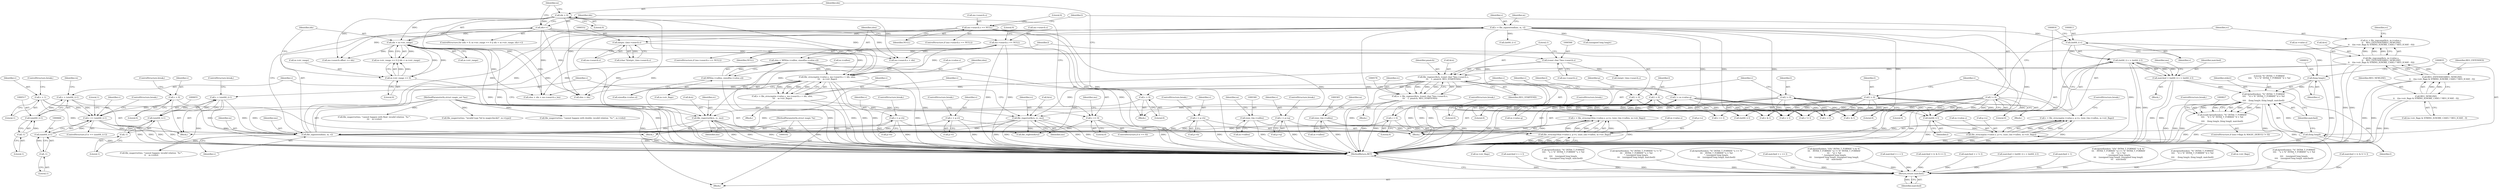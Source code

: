 digraph "0_file_4a284c89d6ef11aca34da65da7d673050a5ea320_1@API" {
"1000828" [label="(Call,fprintf(stderr, \"%\" INT64_T_FORMAT\n\t\t\t\t    \"d > %\" INT64_T_FORMAT \"d = %d\n\",\n\t\t\t\t    (long long)v, (long long)l, matched))"];
"1000831" [label="(Call,(long long)v)"];
"1000812" [label="(Call,(int64_t) v)"];
"1000688" [label="(Call,v = file_signextend(ms, m, v))"];
"1000690" [label="(Call,file_signextend(ms, m, v))"];
"1000647" [label="(Call,file_regerror(&rx, rc, ms))"];
"1000562" [label="(Call,file_regexec(&rx, (const char *)ms->search.s,\n\t\t\t    1, pmatch, REG_STARTEND))"];
"1000486" [label="(Call,file_regcomp(&rx, m->value.s,\n\t\t    REG_EXTENDED|REG_NEWLINE|\n\t\t    ((m->str_flags & STRING_IGNORE_CASE) ? REG_ICASE : 0)))"];
"1000494" [label="(Call,REG_EXTENDED|REG_NEWLINE|\n\t\t    ((m->str_flags & STRING_IGNORE_CASE) ? REG_ICASE : 0))"];
"1000496" [label="(Call,REG_NEWLINE|\n\t\t    ((m->str_flags & STRING_IGNORE_CASE) ? REG_ICASE : 0))"];
"1000565" [label="(Call,(const char *)ms->search.s)"];
"1000551" [label="(Call,(intptr_t)ms->search.s)"];
"1000472" [label="(Call,ms->search.s == NULL)"];
"1000560" [label="(Call,rc = file_regexec(&rx, (const char *)ms->search.s,\n\t\t\t    1, pmatch, REG_STARTEND))"];
"1000103" [label="(MethodParameterIn,struct magic_set *ms)"];
"1000509" [label="(Call,file_regerror(&rx, rc, ms))"];
"1000484" [label="(Call,rc = file_regcomp(&rx, m->value.s,\n\t\t    REG_EXTENDED|REG_NEWLINE|\n\t\t    ((m->str_flags & STRING_IGNORE_CASE) ? REG_ICASE : 0)))"];
"1000104" [label="(MethodParameterIn,struct magic *m)"];
"1000637" [label="(Call,v = 0)"];
"1000663" [label="(Call,v == (uint64_t)-1)"];
"1000642" [label="(Call,v = 1)"];
"1000514" [label="(Call,v = (uint64_t)-1)"];
"1000516" [label="(Call,(uint64_t)-1)"];
"1000518" [label="(Call,-1)"];
"1000652" [label="(Call,v = (uint64_t)-1)"];
"1000654" [label="(Call,(uint64_t)-1)"];
"1000656" [label="(Call,-1)"];
"1000665" [label="(Call,(uint64_t)-1)"];
"1000667" [label="(Call,-1)"];
"1000178" [label="(Call,v = p->q)"];
"1000133" [label="(Call,v = p->b)"];
"1000402" [label="(Call,v = 0)"];
"1000328" [label="(Call,v = file_strncmp(m->value.s, p->s, (size_t)m->vallen, m->str_flags))"];
"1000330" [label="(Call,file_strncmp(m->value.s, p->s, (size_t)m->vallen, m->str_flags))"];
"1000339" [label="(Call,(size_t)m->vallen)"];
"1000142" [label="(Call,v = p->h)"];
"1000353" [label="(Call,v = file_strncmp16(m->value.s, p->s, (size_t)m->vallen, m->str_flags))"];
"1000355" [label="(Call,file_strncmp16(m->value.s, p->s, (size_t)m->vallen, m->str_flags))"];
"1000364" [label="(Call,(size_t)m->vallen)"];
"1000319" [label="(Call,v = 0)"];
"1000160" [label="(Call,v = p->l)"];
"1000454" [label="(Call,v == 0)"];
"1000434" [label="(Call,v = file_strncmp(m->value.s, ms->search.s + idx, slen,\n\t\t\t    m->str_flags))"];
"1000436" [label="(Call,file_strncmp(m->value.s, ms->search.s + idx, slen,\n\t\t\t    m->str_flags))"];
"1000378" [label="(Call,ms->search.s == NULL)"];
"1000406" [label="(Call,idx = 0)"];
"1000415" [label="(Call,idx < m->str_range)"];
"1000420" [label="(Call,idx++)"];
"1000410" [label="(Call,m->str_range == 0)"];
"1000387" [label="(Call,slen = MIN(m->vallen, sizeof(m->value.s)))"];
"1000389" [label="(Call,MIN(m->vallen, sizeof(m->value.s)))"];
"1000834" [label="(Call,(long long)l)"];
"1000815" [label="(Call,(int64_t) l)"];
"1000325" [label="(Call,l = 0)"];
"1000107" [label="(Call,l = m->value.q)"];
"1000350" [label="(Call,l = 0)"];
"1000399" [label="(Call,l = 0)"];
"1000481" [label="(Call,l = 0)"];
"1000316" [label="(Call,l = 0)"];
"1000809" [label="(Call,matched = (int64_t) v > (int64_t) l)"];
"1000811" [label="(Call,(int64_t) v > (int64_t) l)"];
"1000826" [label="(Call,(void) fprintf(stderr, \"%\" INT64_T_FORMAT\n\t\t\t\t    \"d > %\" INT64_T_FORMAT \"d = %d\n\",\n\t\t\t\t    (long long)v, (long long)l, matched))"];
"1000978" [label="(Return,return matched;)"];
"1000328" [label="(Call,v = file_strncmp(m->value.s, p->s, (size_t)m->vallen, m->str_flags))"];
"1000436" [label="(Call,file_strncmp(m->value.s, ms->search.s + idx, slen,\n\t\t\t    m->str_flags))"];
"1000812" [label="(Call,(int64_t) v)"];
"1000486" [label="(Call,file_regcomp(&rx, m->value.s,\n\t\t    REG_EXTENDED|REG_NEWLINE|\n\t\t    ((m->str_flags & STRING_IGNORE_CASE) ? REG_ICASE : 0)))"];
"1000658" [label="(ControlStructure,break;)"];
"1000880" [label="(Call,(int64_t) l)"];
"1000341" [label="(Call,m->vallen)"];
"1000862" [label="(Call,fprintf(stderr, \"%\" INT64_T_FORMAT\n\t\t\t\t    \"u < %\" INT64_T_FORMAT \"u = %d\n\",\n\t\t\t\t    (unsigned long long)v,\n\t\t\t\t    (unsigned long long)l, matched))"];
"1000331" [label="(Call,m->value.s)"];
"1000489" [label="(Call,m->value.s)"];
"1000453" [label="(ControlStructure,if (v == 0))"];
"1000808" [label="(Block,)"];
"1000487" [label="(Call,&rx)"];
"1000402" [label="(Call,v = 0)"];
"1000665" [label="(Call,(uint64_t)-1)"];
"1000329" [label="(Identifier,v)"];
"1000317" [label="(Identifier,l)"];
"1000384" [label="(Identifier,NULL)"];
"1000811" [label="(Call,(int64_t) v > (int64_t) l)"];
"1000657" [label="(Literal,1)"];
"1000326" [label="(Identifier,l)"];
"1000494" [label="(Call,REG_EXTENDED|REG_NEWLINE|\n\t\t    ((m->str_flags & STRING_IGNORE_CASE) ? REG_ICASE : 0))"];
"1000521" [label="(Block,)"];
"1000480" [label="(Literal,0)"];
"1000849" [label="(Call,v < l)"];
"1000640" [label="(ControlStructure,break;)"];
"1000656" [label="(Call,-1)"];
"1000562" [label="(Call,file_regexec(&rx, (const char *)ms->search.s,\n\t\t\t    1, pmatch, REG_STARTEND))"];
"1000160" [label="(Call,v = p->l)"];
"1000162" [label="(Call,p->l)"];
"1000647" [label="(Call,file_regerror(&rx, rc, ms))"];
"1000133" [label="(Call,v = p->b)"];
"1000818" [label="(ControlStructure,if ((ms->flags & MAGIC_DEBUG) != 0))"];
"1000829" [label="(Identifier,stderr)"];
"1000434" [label="(Call,v = file_strncmp(m->value.s, ms->search.s + idx, slen,\n\t\t\t    m->str_flags))"];
"1000105" [label="(Block,)"];
"1000180" [label="(Call,p->q)"];
"1000353" [label="(Call,v = file_strncmp16(m->value.s, p->s, (size_t)m->vallen, m->str_flags))"];
"1000654" [label="(Call,(uint64_t)-1)"];
"1000407" [label="(Identifier,idx)"];
"1000573" [label="(Identifier,pmatch)"];
"1000435" [label="(Identifier,v)"];
"1000481" [label="(Call,l = 0)"];
"1000390" [label="(Call,m->vallen)"];
"1000644" [label="(Literal,1)"];
"1000356" [label="(Call,m->value.s)"];
"1000165" [label="(ControlStructure,break;)"];
"1000639" [label="(Literal,0)"];
"1000366" [label="(Call,m->vallen)"];
"1000415" [label="(Call,idx < m->str_range)"];
"1000830" [label="(Literal,\"%\" INT64_T_FORMAT\n\t\t\t\t    \"d > %\" INT64_T_FORMAT \"d = %d\n\")"];
"1000637" [label="(Call,v = 0)"];
"1000750" [label="(Call,v == l)"];
"1000837" [label="(Identifier,matched)"];
"1000937" [label="(Call,matched = (v & l) != l)"];
"1000401" [label="(Literal,0)"];
"1000178" [label="(Call,v = p->q)"];
"1000458" [label="(Call,ms->search.offset += idx)"];
"1000690" [label="(Call,file_signextend(ms, m, v))"];
"1000572" [label="(Literal,1)"];
"1000318" [label="(Literal,0)"];
"1000386" [label="(Literal,0)"];
"1000496" [label="(Call,REG_NEWLINE|\n\t\t    ((m->str_flags & STRING_IGNORE_CASE) ? REG_ICASE : 0))"];
"1000782" [label="(Call,matched = v > l)"];
"1000814" [label="(Identifier,v)"];
"1000797" [label="(Call,fprintf(stderr, \"%\" INT64_T_FORMAT\n\t\t\t\t    \"u > %\" INT64_T_FORMAT \"u = %d\n\",\n\t\t\t\t    (unsigned long long)v,\n\t\t\t\t    (unsigned long long)l, matched))"];
"1000563" [label="(Call,&rx)"];
"1000513" [label="(Identifier,ms)"];
"1000510" [label="(Call,&rx)"];
"1000642" [label="(Call,v = 1)"];
"1000456" [label="(Literal,0)"];
"1000449" [label="(Identifier,slen)"];
"1000408" [label="(Literal,0)"];
"1000736" [label="(Call,fprintf(stderr, \"%\" INT64_T_FORMAT \"u != %\"\n\t\t\t    INT64_T_FORMAT \"u = %d\n\", (unsigned long long)v,\n\t\t\t    (unsigned long long)l, matched))"];
"1000421" [label="(Identifier,idx)"];
"1000645" [label="(ControlStructure,break;)"];
"1000455" [label="(Identifier,v)"];
"1000468" [label="(Block,)"];
"1000515" [label="(Identifier,v)"];
"1000826" [label="(Call,(void) fprintf(stderr, \"%\" INT64_T_FORMAT\n\t\t\t\t    \"d > %\" INT64_T_FORMAT \"d = %d\n\",\n\t\t\t\t    (long long)v, (long long)l, matched))"];
"1000361" [label="(Call,p->s)"];
"1000238" [label="(Call,file_magerror(ms, \"cannot happen with float: invalid relation `%c'\",\n\t\t\t    m->reln))"];
"1000763" [label="(Call,fprintf(stderr, \"%\" INT64_T_FORMAT \"u == %\"\n\t\t\t    INT64_T_FORMAT \"u = %d\n\", (unsigned long long)v,\n\t\t\t    (unsigned long long)l, matched))"];
"1000748" [label="(Call,matched = v == l)"];
"1000954" [label="(Call,fprintf(stderr, \"((%\" INT64_T_FORMAT \"x & %\"\n\t\t\t    INT64_T_FORMAT \"x) != %\" INT64_T_FORMAT\n\t\t\t    \"x) = %d\n\", (unsigned long long)v,\n\t\t\t    (unsigned long long)l, (unsigned long long)l,\n\t\t\t    matched))"];
"1000144" [label="(Call,p->h)"];
"1000410" [label="(Call,m->str_range == 0)"];
"1000143" [label="(Identifier,v)"];
"1000450" [label="(Call,m->str_flags)"];
"1000424" [label="(Call,slen + idx > ms->search.s_len)"];
"1000355" [label="(Call,file_strncmp16(m->value.s, p->s, (size_t)m->vallen, m->str_flags))"];
"1000831" [label="(Call,(long long)v)"];
"1000147" [label="(ControlStructure,break;)"];
"1000122" [label="(Identifier,p)"];
"1000561" [label="(Identifier,rc)"];
"1000940" [label="(Call,v & l)"];
"1000847" [label="(Call,matched = v < l)"];
"1000553" [label="(Call,ms->search.s)"];
"1000483" [label="(Literal,0)"];
"1000661" [label="(Identifier,rx)"];
"1000519" [label="(Literal,1)"];
"1000351" [label="(Identifier,l)"];
"1000484" [label="(Call,rc = file_regcomp(&rx, m->value.s,\n\t\t    REG_EXTENDED|REG_NEWLINE|\n\t\t    ((m->str_flags & STRING_IGNORE_CASE) ? REG_ICASE : 0)))"];
"1000461" [label="(Identifier,ms)"];
"1000638" [label="(Identifier,v)"];
"1000417" [label="(Call,m->str_range)"];
"1000662" [label="(ControlStructure,if (v == (uint64_t)-1))"];
"1000809" [label="(Call,matched = (int64_t) v > (int64_t) l)"];
"1000387" [label="(Call,slen = MIN(m->vallen, sizeof(m->value.s)))"];
"1000473" [label="(Call,ms->search.s)"];
"1000103" [label="(MethodParameterIn,struct magic_set *ms)"];
"1000354" [label="(Identifier,v)"];
"1000442" [label="(Call,ms->search.s + idx)"];
"1000565" [label="(Call,(const char *)ms->search.s)"];
"1000416" [label="(Identifier,idx)"];
"1000369" [label="(Call,m->str_flags)"];
"1000877" [label="(Call,(int64_t) v)"];
"1000412" [label="(Identifier,m)"];
"1000425" [label="(Call,slen + idx)"];
"1000350" [label="(Call,l = 0)"];
"1000980" [label="(MethodReturn,RET)"];
"1000693" [label="(Identifier,v)"];
"1000516" [label="(Call,(uint64_t)-1)"];
"1000134" [label="(Identifier,v)"];
"1000508" [label="(Block,)"];
"1000321" [label="(Literal,0)"];
"1000668" [label="(Literal,1)"];
"1000672" [label="(ControlStructure,break;)"];
"1000679" [label="(Call,file_magerror(ms, \"invalid type %d in magiccheck()\", m->type))"];
"1000688" [label="(Call,v = file_signextend(ms, m, v))"];
"1000560" [label="(Call,rc = file_regexec(&rx, (const char *)ms->search.s,\n\t\t\t    1, pmatch, REG_STARTEND))"];
"1000345" [label="(Identifier,m)"];
"1000485" [label="(Identifier,rc)"];
"1000379" [label="(Call,ms->search.s)"];
"1000653" [label="(Identifier,v)"];
"1000389" [label="(Call,MIN(m->vallen, sizeof(m->value.s)))"];
"1000514" [label="(Call,v = (uint64_t)-1)"];
"1000403" [label="(Identifier,v)"];
"1000437" [label="(Call,m->value.s)"];
"1000969" [label="(Call,file_magerror(ms, \"cannot happen: invalid relation `%c'\",\n\t\t    m->reln))"];
"1000344" [label="(Call,m->str_flags)"];
"1000422" [label="(Block,)"];
"1000405" [label="(ControlStructure,for (idx = 0; m->str_range == 0 || idx < m->str_range; idx++))"];
"1000834" [label="(Call,(long long)l)"];
"1000691" [label="(Identifier,ms)"];
"1000652" [label="(Call,v = (uint64_t)-1)"];
"1000372" [label="(ControlStructure,break;)"];
"1000322" [label="(ControlStructure,break;)"];
"1000498" [label="(Call,(m->str_flags & STRING_IGNORE_CASE) ? REG_ICASE : 0)"];
"1000905" [label="(Call,matched = (v & l) == l)"];
"1000979" [label="(Identifier,matched)"];
"1000713" [label="(Call,(unsigned long long)v)"];
"1000579" [label="(Call,(intptr_t)ms->search.s)"];
"1000471" [label="(ControlStructure,if (ms->search.s == NULL))"];
"1000721" [label="(Call,matched = v != l)"];
"1000347" [label="(ControlStructure,break;)"];
"1000874" [label="(Call,matched = (int64_t) v < (int64_t) l)"];
"1000689" [label="(Identifier,v)"];
"1000316" [label="(Call,l = 0)"];
"1000104" [label="(MethodParameterIn,struct magic *m)"];
"1000388" [label="(Identifier,slen)"];
"1000325" [label="(Call,l = 0)"];
"1000327" [label="(Literal,0)"];
"1000393" [label="(Call,sizeof(m->value.s))"];
"1000409" [label="(Call,m->str_range == 0 || idx < m->str_range)"];
"1000512" [label="(Identifier,rc)"];
"1000420" [label="(Call,idx++)"];
"1000648" [label="(Call,&rx)"];
"1000671" [label="(Literal,1)"];
"1000399" [label="(Call,l = 0)"];
"1000716" [label="(Call,matched = 1)"];
"1000472" [label="(Call,ms->search.s == NULL)"];
"1000374" [label="(Block,)"];
"1000922" [label="(Call,fprintf(stderr, \"((%\" INT64_T_FORMAT \"x & %\"\n\t\t\t    INT64_T_FORMAT \"x) == %\" INT64_T_FORMAT\n\t\t\t    \"x) = %d\n\", (unsigned long long)v,\n\t\t\t    (unsigned long long)l, (unsigned long long)l,\n\t\t\t    matched))"];
"1000659" [label="(Call,file_regfree(&rx))"];
"1000183" [label="(ControlStructure,break;)"];
"1000482" [label="(Identifier,l)"];
"1000406" [label="(Call,idx = 0)"];
"1000319" [label="(Call,v = 0)"];
"1000378" [label="(Call,ms->search.s == NULL)"];
"1000574" [label="(Identifier,REG_STARTEND)"];
"1000692" [label="(Identifier,m)"];
"1000549" [label="(Call,(char *)(intptr_t)ms->search.s)"];
"1000400" [label="(Identifier,l)"];
"1000414" [label="(Literal,0)"];
"1000161" [label="(Identifier,v)"];
"1000108" [label="(Identifier,l)"];
"1000696" [label="(Identifier,m)"];
"1000893" [label="(Call,fprintf(stderr, \"%\" INT64_T_FORMAT\n\t\t\t\t    \"d < %\" INT64_T_FORMAT \"d = %d\n\",\n\t\t\t\t     (long long)v, (long long)l, matched))"];
"1000303" [label="(Call,file_magerror(ms, \"cannot happen with double: invalid relation `%c'\", m->reln))"];
"1000330" [label="(Call,file_strncmp(m->value.s, p->s, (size_t)m->vallen, m->str_flags))"];
"1000370" [label="(Identifier,m)"];
"1000590" [label="(Block,)"];
"1000667" [label="(Call,-1)"];
"1000908" [label="(Call,v & l)"];
"1000336" [label="(Call,p->s)"];
"1000495" [label="(Identifier,REG_EXTENDED)"];
"1000822" [label="(Identifier,ms)"];
"1000663" [label="(Call,v == (uint64_t)-1)"];
"1000135" [label="(Call,p->b)"];
"1000651" [label="(Identifier,ms)"];
"1000131" [label="(Block,)"];
"1000411" [label="(Call,m->str_range)"];
"1000978" [label="(Return,return matched;)"];
"1000142" [label="(Call,v = p->h)"];
"1000828" [label="(Call,fprintf(stderr, \"%\" INT64_T_FORMAT\n\t\t\t\t    \"d > %\" INT64_T_FORMAT \"d = %d\n\",\n\t\t\t\t    (long long)v, (long long)l, matched))"];
"1000454" [label="(Call,v == 0)"];
"1000551" [label="(Call,(intptr_t)ms->search.s)"];
"1000518" [label="(Call,-1)"];
"1000404" [label="(Literal,0)"];
"1000664" [label="(Identifier,v)"];
"1000377" [label="(ControlStructure,if (ms->search.s == NULL))"];
"1000650" [label="(Identifier,rc)"];
"1000352" [label="(Literal,0)"];
"1000179" [label="(Identifier,v)"];
"1000567" [label="(Call,ms->search.s)"];
"1000509" [label="(Call,file_regerror(&rx, rc, ms))"];
"1000836" [label="(Identifier,l)"];
"1000497" [label="(Identifier,REG_NEWLINE)"];
"1000643" [label="(Identifier,v)"];
"1000784" [label="(Call,v > l)"];
"1000107" [label="(Call,l = m->value.q)"];
"1000838" [label="(ControlStructure,break;)"];
"1000815" [label="(Call,(int64_t) l)"];
"1000833" [label="(Identifier,v)"];
"1000723" [label="(Call,v != l)"];
"1000364" [label="(Call,(size_t)m->vallen)"];
"1000320" [label="(Identifier,v)"];
"1000478" [label="(Identifier,NULL)"];
"1000109" [label="(Call,m->value.q)"];
"1000507" [label="(Identifier,rc)"];
"1000138" [label="(ControlStructure,break;)"];
"1000817" [label="(Identifier,l)"];
"1000339" [label="(Call,(size_t)m->vallen)"];
"1000810" [label="(Identifier,matched)"];
"1000828" -> "1000826"  [label="AST: "];
"1000828" -> "1000837"  [label="CFG: "];
"1000829" -> "1000828"  [label="AST: "];
"1000830" -> "1000828"  [label="AST: "];
"1000831" -> "1000828"  [label="AST: "];
"1000834" -> "1000828"  [label="AST: "];
"1000837" -> "1000828"  [label="AST: "];
"1000826" -> "1000828"  [label="CFG: "];
"1000828" -> "1000980"  [label="DDG: "];
"1000828" -> "1000980"  [label="DDG: "];
"1000828" -> "1000980"  [label="DDG: "];
"1000828" -> "1000980"  [label="DDG: "];
"1000828" -> "1000826"  [label="DDG: "];
"1000828" -> "1000826"  [label="DDG: "];
"1000828" -> "1000826"  [label="DDG: "];
"1000828" -> "1000826"  [label="DDG: "];
"1000828" -> "1000826"  [label="DDG: "];
"1000831" -> "1000828"  [label="DDG: "];
"1000834" -> "1000828"  [label="DDG: "];
"1000809" -> "1000828"  [label="DDG: "];
"1000828" -> "1000978"  [label="DDG: "];
"1000831" -> "1000833"  [label="CFG: "];
"1000832" -> "1000831"  [label="AST: "];
"1000833" -> "1000831"  [label="AST: "];
"1000835" -> "1000831"  [label="CFG: "];
"1000831" -> "1000980"  [label="DDG: "];
"1000812" -> "1000831"  [label="DDG: "];
"1000812" -> "1000811"  [label="AST: "];
"1000812" -> "1000814"  [label="CFG: "];
"1000813" -> "1000812"  [label="AST: "];
"1000814" -> "1000812"  [label="AST: "];
"1000816" -> "1000812"  [label="CFG: "];
"1000812" -> "1000980"  [label="DDG: "];
"1000812" -> "1000811"  [label="DDG: "];
"1000688" -> "1000812"  [label="DDG: "];
"1000688" -> "1000105"  [label="AST: "];
"1000688" -> "1000690"  [label="CFG: "];
"1000689" -> "1000688"  [label="AST: "];
"1000690" -> "1000688"  [label="AST: "];
"1000696" -> "1000688"  [label="CFG: "];
"1000688" -> "1000980"  [label="DDG: "];
"1000688" -> "1000980"  [label="DDG: "];
"1000690" -> "1000688"  [label="DDG: "];
"1000690" -> "1000688"  [label="DDG: "];
"1000690" -> "1000688"  [label="DDG: "];
"1000688" -> "1000713"  [label="DDG: "];
"1000688" -> "1000723"  [label="DDG: "];
"1000688" -> "1000750"  [label="DDG: "];
"1000688" -> "1000784"  [label="DDG: "];
"1000688" -> "1000849"  [label="DDG: "];
"1000688" -> "1000877"  [label="DDG: "];
"1000688" -> "1000908"  [label="DDG: "];
"1000688" -> "1000940"  [label="DDG: "];
"1000690" -> "1000693"  [label="CFG: "];
"1000691" -> "1000690"  [label="AST: "];
"1000692" -> "1000690"  [label="AST: "];
"1000693" -> "1000690"  [label="AST: "];
"1000690" -> "1000980"  [label="DDG: "];
"1000690" -> "1000980"  [label="DDG: "];
"1000647" -> "1000690"  [label="DDG: "];
"1000509" -> "1000690"  [label="DDG: "];
"1000103" -> "1000690"  [label="DDG: "];
"1000104" -> "1000690"  [label="DDG: "];
"1000637" -> "1000690"  [label="DDG: "];
"1000663" -> "1000690"  [label="DDG: "];
"1000178" -> "1000690"  [label="DDG: "];
"1000133" -> "1000690"  [label="DDG: "];
"1000402" -> "1000690"  [label="DDG: "];
"1000652" -> "1000690"  [label="DDG: "];
"1000328" -> "1000690"  [label="DDG: "];
"1000142" -> "1000690"  [label="DDG: "];
"1000353" -> "1000690"  [label="DDG: "];
"1000319" -> "1000690"  [label="DDG: "];
"1000160" -> "1000690"  [label="DDG: "];
"1000642" -> "1000690"  [label="DDG: "];
"1000454" -> "1000690"  [label="DDG: "];
"1000690" -> "1000969"  [label="DDG: "];
"1000647" -> "1000590"  [label="AST: "];
"1000647" -> "1000651"  [label="CFG: "];
"1000648" -> "1000647"  [label="AST: "];
"1000650" -> "1000647"  [label="AST: "];
"1000651" -> "1000647"  [label="AST: "];
"1000653" -> "1000647"  [label="CFG: "];
"1000647" -> "1000980"  [label="DDG: "];
"1000647" -> "1000980"  [label="DDG: "];
"1000647" -> "1000980"  [label="DDG: "];
"1000647" -> "1000980"  [label="DDG: "];
"1000562" -> "1000647"  [label="DDG: "];
"1000560" -> "1000647"  [label="DDG: "];
"1000103" -> "1000647"  [label="DDG: "];
"1000647" -> "1000659"  [label="DDG: "];
"1000562" -> "1000560"  [label="AST: "];
"1000562" -> "1000574"  [label="CFG: "];
"1000563" -> "1000562"  [label="AST: "];
"1000565" -> "1000562"  [label="AST: "];
"1000572" -> "1000562"  [label="AST: "];
"1000573" -> "1000562"  [label="AST: "];
"1000574" -> "1000562"  [label="AST: "];
"1000560" -> "1000562"  [label="CFG: "];
"1000562" -> "1000980"  [label="DDG: "];
"1000562" -> "1000980"  [label="DDG: "];
"1000562" -> "1000980"  [label="DDG: "];
"1000562" -> "1000980"  [label="DDG: "];
"1000562" -> "1000560"  [label="DDG: "];
"1000562" -> "1000560"  [label="DDG: "];
"1000562" -> "1000560"  [label="DDG: "];
"1000562" -> "1000560"  [label="DDG: "];
"1000562" -> "1000560"  [label="DDG: "];
"1000486" -> "1000562"  [label="DDG: "];
"1000565" -> "1000562"  [label="DDG: "];
"1000562" -> "1000659"  [label="DDG: "];
"1000486" -> "1000484"  [label="AST: "];
"1000486" -> "1000494"  [label="CFG: "];
"1000487" -> "1000486"  [label="AST: "];
"1000489" -> "1000486"  [label="AST: "];
"1000494" -> "1000486"  [label="AST: "];
"1000484" -> "1000486"  [label="CFG: "];
"1000486" -> "1000980"  [label="DDG: "];
"1000486" -> "1000980"  [label="DDG: "];
"1000486" -> "1000484"  [label="DDG: "];
"1000486" -> "1000484"  [label="DDG: "];
"1000486" -> "1000484"  [label="DDG: "];
"1000494" -> "1000486"  [label="DDG: "];
"1000494" -> "1000486"  [label="DDG: "];
"1000486" -> "1000509"  [label="DDG: "];
"1000494" -> "1000496"  [label="CFG: "];
"1000495" -> "1000494"  [label="AST: "];
"1000496" -> "1000494"  [label="AST: "];
"1000494" -> "1000980"  [label="DDG: "];
"1000494" -> "1000980"  [label="DDG: "];
"1000496" -> "1000494"  [label="DDG: "];
"1000496" -> "1000494"  [label="DDG: "];
"1000496" -> "1000498"  [label="CFG: "];
"1000497" -> "1000496"  [label="AST: "];
"1000498" -> "1000496"  [label="AST: "];
"1000496" -> "1000980"  [label="DDG: "];
"1000496" -> "1000980"  [label="DDG: "];
"1000565" -> "1000567"  [label="CFG: "];
"1000566" -> "1000565"  [label="AST: "];
"1000567" -> "1000565"  [label="AST: "];
"1000572" -> "1000565"  [label="CFG: "];
"1000551" -> "1000565"  [label="DDG: "];
"1000565" -> "1000579"  [label="DDG: "];
"1000551" -> "1000549"  [label="AST: "];
"1000551" -> "1000553"  [label="CFG: "];
"1000552" -> "1000551"  [label="AST: "];
"1000553" -> "1000551"  [label="AST: "];
"1000549" -> "1000551"  [label="CFG: "];
"1000551" -> "1000549"  [label="DDG: "];
"1000472" -> "1000551"  [label="DDG: "];
"1000472" -> "1000471"  [label="AST: "];
"1000472" -> "1000478"  [label="CFG: "];
"1000473" -> "1000472"  [label="AST: "];
"1000478" -> "1000472"  [label="AST: "];
"1000480" -> "1000472"  [label="CFG: "];
"1000482" -> "1000472"  [label="CFG: "];
"1000472" -> "1000980"  [label="DDG: "];
"1000472" -> "1000980"  [label="DDG: "];
"1000472" -> "1000980"  [label="DDG: "];
"1000560" -> "1000521"  [label="AST: "];
"1000561" -> "1000560"  [label="AST: "];
"1000578" -> "1000560"  [label="CFG: "];
"1000560" -> "1000980"  [label="DDG: "];
"1000560" -> "1000980"  [label="DDG: "];
"1000103" -> "1000102"  [label="AST: "];
"1000103" -> "1000980"  [label="DDG: "];
"1000103" -> "1000238"  [label="DDG: "];
"1000103" -> "1000303"  [label="DDG: "];
"1000103" -> "1000509"  [label="DDG: "];
"1000103" -> "1000679"  [label="DDG: "];
"1000103" -> "1000969"  [label="DDG: "];
"1000509" -> "1000508"  [label="AST: "];
"1000509" -> "1000513"  [label="CFG: "];
"1000510" -> "1000509"  [label="AST: "];
"1000512" -> "1000509"  [label="AST: "];
"1000513" -> "1000509"  [label="AST: "];
"1000515" -> "1000509"  [label="CFG: "];
"1000509" -> "1000980"  [label="DDG: "];
"1000509" -> "1000980"  [label="DDG: "];
"1000509" -> "1000980"  [label="DDG: "];
"1000484" -> "1000509"  [label="DDG: "];
"1000509" -> "1000659"  [label="DDG: "];
"1000484" -> "1000468"  [label="AST: "];
"1000485" -> "1000484"  [label="AST: "];
"1000507" -> "1000484"  [label="CFG: "];
"1000484" -> "1000980"  [label="DDG: "];
"1000104" -> "1000102"  [label="AST: "];
"1000104" -> "1000980"  [label="DDG: "];
"1000637" -> "1000590"  [label="AST: "];
"1000637" -> "1000639"  [label="CFG: "];
"1000638" -> "1000637"  [label="AST: "];
"1000639" -> "1000637"  [label="AST: "];
"1000640" -> "1000637"  [label="CFG: "];
"1000637" -> "1000663"  [label="DDG: "];
"1000663" -> "1000662"  [label="AST: "];
"1000663" -> "1000665"  [label="CFG: "];
"1000664" -> "1000663"  [label="AST: "];
"1000665" -> "1000663"  [label="AST: "];
"1000671" -> "1000663"  [label="CFG: "];
"1000672" -> "1000663"  [label="CFG: "];
"1000663" -> "1000980"  [label="DDG: "];
"1000663" -> "1000980"  [label="DDG: "];
"1000663" -> "1000980"  [label="DDG: "];
"1000642" -> "1000663"  [label="DDG: "];
"1000514" -> "1000663"  [label="DDG: "];
"1000652" -> "1000663"  [label="DDG: "];
"1000665" -> "1000663"  [label="DDG: "];
"1000642" -> "1000590"  [label="AST: "];
"1000642" -> "1000644"  [label="CFG: "];
"1000643" -> "1000642"  [label="AST: "];
"1000644" -> "1000642"  [label="AST: "];
"1000645" -> "1000642"  [label="CFG: "];
"1000514" -> "1000508"  [label="AST: "];
"1000514" -> "1000516"  [label="CFG: "];
"1000515" -> "1000514"  [label="AST: "];
"1000516" -> "1000514"  [label="AST: "];
"1000661" -> "1000514"  [label="CFG: "];
"1000516" -> "1000514"  [label="DDG: "];
"1000516" -> "1000518"  [label="CFG: "];
"1000517" -> "1000516"  [label="AST: "];
"1000518" -> "1000516"  [label="AST: "];
"1000518" -> "1000516"  [label="DDG: "];
"1000518" -> "1000519"  [label="CFG: "];
"1000519" -> "1000518"  [label="AST: "];
"1000652" -> "1000590"  [label="AST: "];
"1000652" -> "1000654"  [label="CFG: "];
"1000653" -> "1000652"  [label="AST: "];
"1000654" -> "1000652"  [label="AST: "];
"1000658" -> "1000652"  [label="CFG: "];
"1000652" -> "1000980"  [label="DDG: "];
"1000654" -> "1000652"  [label="DDG: "];
"1000654" -> "1000656"  [label="CFG: "];
"1000655" -> "1000654"  [label="AST: "];
"1000656" -> "1000654"  [label="AST: "];
"1000654" -> "1000980"  [label="DDG: "];
"1000656" -> "1000654"  [label="DDG: "];
"1000656" -> "1000657"  [label="CFG: "];
"1000657" -> "1000656"  [label="AST: "];
"1000665" -> "1000667"  [label="CFG: "];
"1000666" -> "1000665"  [label="AST: "];
"1000667" -> "1000665"  [label="AST: "];
"1000665" -> "1000980"  [label="DDG: "];
"1000667" -> "1000665"  [label="DDG: "];
"1000667" -> "1000668"  [label="CFG: "];
"1000668" -> "1000667"  [label="AST: "];
"1000178" -> "1000131"  [label="AST: "];
"1000178" -> "1000180"  [label="CFG: "];
"1000179" -> "1000178"  [label="AST: "];
"1000180" -> "1000178"  [label="AST: "];
"1000183" -> "1000178"  [label="CFG: "];
"1000178" -> "1000980"  [label="DDG: "];
"1000133" -> "1000131"  [label="AST: "];
"1000133" -> "1000135"  [label="CFG: "];
"1000134" -> "1000133"  [label="AST: "];
"1000135" -> "1000133"  [label="AST: "];
"1000138" -> "1000133"  [label="CFG: "];
"1000133" -> "1000980"  [label="DDG: "];
"1000402" -> "1000374"  [label="AST: "];
"1000402" -> "1000404"  [label="CFG: "];
"1000403" -> "1000402"  [label="AST: "];
"1000404" -> "1000402"  [label="AST: "];
"1000407" -> "1000402"  [label="CFG: "];
"1000328" -> "1000131"  [label="AST: "];
"1000328" -> "1000330"  [label="CFG: "];
"1000329" -> "1000328"  [label="AST: "];
"1000330" -> "1000328"  [label="AST: "];
"1000347" -> "1000328"  [label="CFG: "];
"1000328" -> "1000980"  [label="DDG: "];
"1000330" -> "1000328"  [label="DDG: "];
"1000330" -> "1000328"  [label="DDG: "];
"1000330" -> "1000328"  [label="DDG: "];
"1000330" -> "1000328"  [label="DDG: "];
"1000330" -> "1000344"  [label="CFG: "];
"1000331" -> "1000330"  [label="AST: "];
"1000336" -> "1000330"  [label="AST: "];
"1000339" -> "1000330"  [label="AST: "];
"1000344" -> "1000330"  [label="AST: "];
"1000330" -> "1000980"  [label="DDG: "];
"1000330" -> "1000980"  [label="DDG: "];
"1000330" -> "1000980"  [label="DDG: "];
"1000330" -> "1000980"  [label="DDG: "];
"1000339" -> "1000330"  [label="DDG: "];
"1000339" -> "1000341"  [label="CFG: "];
"1000340" -> "1000339"  [label="AST: "];
"1000341" -> "1000339"  [label="AST: "];
"1000345" -> "1000339"  [label="CFG: "];
"1000339" -> "1000980"  [label="DDG: "];
"1000142" -> "1000131"  [label="AST: "];
"1000142" -> "1000144"  [label="CFG: "];
"1000143" -> "1000142"  [label="AST: "];
"1000144" -> "1000142"  [label="AST: "];
"1000147" -> "1000142"  [label="CFG: "];
"1000142" -> "1000980"  [label="DDG: "];
"1000353" -> "1000131"  [label="AST: "];
"1000353" -> "1000355"  [label="CFG: "];
"1000354" -> "1000353"  [label="AST: "];
"1000355" -> "1000353"  [label="AST: "];
"1000372" -> "1000353"  [label="CFG: "];
"1000353" -> "1000980"  [label="DDG: "];
"1000355" -> "1000353"  [label="DDG: "];
"1000355" -> "1000353"  [label="DDG: "];
"1000355" -> "1000353"  [label="DDG: "];
"1000355" -> "1000353"  [label="DDG: "];
"1000355" -> "1000369"  [label="CFG: "];
"1000356" -> "1000355"  [label="AST: "];
"1000361" -> "1000355"  [label="AST: "];
"1000364" -> "1000355"  [label="AST: "];
"1000369" -> "1000355"  [label="AST: "];
"1000355" -> "1000980"  [label="DDG: "];
"1000355" -> "1000980"  [label="DDG: "];
"1000355" -> "1000980"  [label="DDG: "];
"1000355" -> "1000980"  [label="DDG: "];
"1000364" -> "1000355"  [label="DDG: "];
"1000364" -> "1000366"  [label="CFG: "];
"1000365" -> "1000364"  [label="AST: "];
"1000366" -> "1000364"  [label="AST: "];
"1000370" -> "1000364"  [label="CFG: "];
"1000364" -> "1000980"  [label="DDG: "];
"1000319" -> "1000131"  [label="AST: "];
"1000319" -> "1000321"  [label="CFG: "];
"1000320" -> "1000319"  [label="AST: "];
"1000321" -> "1000319"  [label="AST: "];
"1000322" -> "1000319"  [label="CFG: "];
"1000160" -> "1000131"  [label="AST: "];
"1000160" -> "1000162"  [label="CFG: "];
"1000161" -> "1000160"  [label="AST: "];
"1000162" -> "1000160"  [label="AST: "];
"1000165" -> "1000160"  [label="CFG: "];
"1000160" -> "1000980"  [label="DDG: "];
"1000454" -> "1000453"  [label="AST: "];
"1000454" -> "1000456"  [label="CFG: "];
"1000455" -> "1000454"  [label="AST: "];
"1000456" -> "1000454"  [label="AST: "];
"1000461" -> "1000454"  [label="CFG: "];
"1000421" -> "1000454"  [label="CFG: "];
"1000454" -> "1000980"  [label="DDG: "];
"1000434" -> "1000454"  [label="DDG: "];
"1000434" -> "1000422"  [label="AST: "];
"1000434" -> "1000436"  [label="CFG: "];
"1000435" -> "1000434"  [label="AST: "];
"1000436" -> "1000434"  [label="AST: "];
"1000455" -> "1000434"  [label="CFG: "];
"1000434" -> "1000980"  [label="DDG: "];
"1000436" -> "1000434"  [label="DDG: "];
"1000436" -> "1000434"  [label="DDG: "];
"1000436" -> "1000434"  [label="DDG: "];
"1000436" -> "1000434"  [label="DDG: "];
"1000436" -> "1000450"  [label="CFG: "];
"1000437" -> "1000436"  [label="AST: "];
"1000442" -> "1000436"  [label="AST: "];
"1000449" -> "1000436"  [label="AST: "];
"1000450" -> "1000436"  [label="AST: "];
"1000436" -> "1000980"  [label="DDG: "];
"1000436" -> "1000980"  [label="DDG: "];
"1000436" -> "1000980"  [label="DDG: "];
"1000436" -> "1000980"  [label="DDG: "];
"1000436" -> "1000424"  [label="DDG: "];
"1000436" -> "1000425"  [label="DDG: "];
"1000378" -> "1000436"  [label="DDG: "];
"1000406" -> "1000436"  [label="DDG: "];
"1000415" -> "1000436"  [label="DDG: "];
"1000420" -> "1000436"  [label="DDG: "];
"1000387" -> "1000436"  [label="DDG: "];
"1000378" -> "1000377"  [label="AST: "];
"1000378" -> "1000384"  [label="CFG: "];
"1000379" -> "1000378"  [label="AST: "];
"1000384" -> "1000378"  [label="AST: "];
"1000386" -> "1000378"  [label="CFG: "];
"1000388" -> "1000378"  [label="CFG: "];
"1000378" -> "1000980"  [label="DDG: "];
"1000378" -> "1000980"  [label="DDG: "];
"1000378" -> "1000980"  [label="DDG: "];
"1000378" -> "1000442"  [label="DDG: "];
"1000406" -> "1000405"  [label="AST: "];
"1000406" -> "1000408"  [label="CFG: "];
"1000407" -> "1000406"  [label="AST: "];
"1000408" -> "1000406"  [label="AST: "];
"1000412" -> "1000406"  [label="CFG: "];
"1000406" -> "1000980"  [label="DDG: "];
"1000406" -> "1000415"  [label="DDG: "];
"1000406" -> "1000420"  [label="DDG: "];
"1000406" -> "1000424"  [label="DDG: "];
"1000406" -> "1000425"  [label="DDG: "];
"1000406" -> "1000442"  [label="DDG: "];
"1000406" -> "1000458"  [label="DDG: "];
"1000415" -> "1000409"  [label="AST: "];
"1000415" -> "1000417"  [label="CFG: "];
"1000416" -> "1000415"  [label="AST: "];
"1000417" -> "1000415"  [label="AST: "];
"1000409" -> "1000415"  [label="CFG: "];
"1000415" -> "1000980"  [label="DDG: "];
"1000415" -> "1000980"  [label="DDG: "];
"1000415" -> "1000410"  [label="DDG: "];
"1000415" -> "1000409"  [label="DDG: "];
"1000415" -> "1000409"  [label="DDG: "];
"1000420" -> "1000415"  [label="DDG: "];
"1000410" -> "1000415"  [label="DDG: "];
"1000415" -> "1000420"  [label="DDG: "];
"1000415" -> "1000424"  [label="DDG: "];
"1000415" -> "1000425"  [label="DDG: "];
"1000415" -> "1000442"  [label="DDG: "];
"1000415" -> "1000458"  [label="DDG: "];
"1000420" -> "1000405"  [label="AST: "];
"1000420" -> "1000421"  [label="CFG: "];
"1000421" -> "1000420"  [label="AST: "];
"1000412" -> "1000420"  [label="CFG: "];
"1000420" -> "1000980"  [label="DDG: "];
"1000420" -> "1000424"  [label="DDG: "];
"1000420" -> "1000425"  [label="DDG: "];
"1000420" -> "1000442"  [label="DDG: "];
"1000420" -> "1000458"  [label="DDG: "];
"1000410" -> "1000409"  [label="AST: "];
"1000410" -> "1000414"  [label="CFG: "];
"1000411" -> "1000410"  [label="AST: "];
"1000414" -> "1000410"  [label="AST: "];
"1000416" -> "1000410"  [label="CFG: "];
"1000409" -> "1000410"  [label="CFG: "];
"1000410" -> "1000980"  [label="DDG: "];
"1000410" -> "1000409"  [label="DDG: "];
"1000410" -> "1000409"  [label="DDG: "];
"1000387" -> "1000374"  [label="AST: "];
"1000387" -> "1000389"  [label="CFG: "];
"1000388" -> "1000387"  [label="AST: "];
"1000389" -> "1000387"  [label="AST: "];
"1000400" -> "1000387"  [label="CFG: "];
"1000387" -> "1000980"  [label="DDG: "];
"1000387" -> "1000980"  [label="DDG: "];
"1000389" -> "1000387"  [label="DDG: "];
"1000387" -> "1000424"  [label="DDG: "];
"1000387" -> "1000425"  [label="DDG: "];
"1000389" -> "1000393"  [label="CFG: "];
"1000390" -> "1000389"  [label="AST: "];
"1000393" -> "1000389"  [label="AST: "];
"1000389" -> "1000980"  [label="DDG: "];
"1000834" -> "1000836"  [label="CFG: "];
"1000835" -> "1000834"  [label="AST: "];
"1000836" -> "1000834"  [label="AST: "];
"1000837" -> "1000834"  [label="CFG: "];
"1000834" -> "1000980"  [label="DDG: "];
"1000815" -> "1000834"  [label="DDG: "];
"1000815" -> "1000811"  [label="AST: "];
"1000815" -> "1000817"  [label="CFG: "];
"1000816" -> "1000815"  [label="AST: "];
"1000817" -> "1000815"  [label="AST: "];
"1000811" -> "1000815"  [label="CFG: "];
"1000815" -> "1000980"  [label="DDG: "];
"1000815" -> "1000811"  [label="DDG: "];
"1000325" -> "1000815"  [label="DDG: "];
"1000107" -> "1000815"  [label="DDG: "];
"1000350" -> "1000815"  [label="DDG: "];
"1000399" -> "1000815"  [label="DDG: "];
"1000481" -> "1000815"  [label="DDG: "];
"1000316" -> "1000815"  [label="DDG: "];
"1000325" -> "1000131"  [label="AST: "];
"1000325" -> "1000327"  [label="CFG: "];
"1000326" -> "1000325"  [label="AST: "];
"1000327" -> "1000325"  [label="AST: "];
"1000329" -> "1000325"  [label="CFG: "];
"1000325" -> "1000980"  [label="DDG: "];
"1000325" -> "1000723"  [label="DDG: "];
"1000325" -> "1000750"  [label="DDG: "];
"1000325" -> "1000784"  [label="DDG: "];
"1000325" -> "1000849"  [label="DDG: "];
"1000325" -> "1000880"  [label="DDG: "];
"1000325" -> "1000908"  [label="DDG: "];
"1000325" -> "1000940"  [label="DDG: "];
"1000107" -> "1000105"  [label="AST: "];
"1000107" -> "1000109"  [label="CFG: "];
"1000108" -> "1000107"  [label="AST: "];
"1000109" -> "1000107"  [label="AST: "];
"1000122" -> "1000107"  [label="CFG: "];
"1000107" -> "1000980"  [label="DDG: "];
"1000107" -> "1000980"  [label="DDG: "];
"1000107" -> "1000723"  [label="DDG: "];
"1000107" -> "1000750"  [label="DDG: "];
"1000107" -> "1000784"  [label="DDG: "];
"1000107" -> "1000849"  [label="DDG: "];
"1000107" -> "1000880"  [label="DDG: "];
"1000107" -> "1000908"  [label="DDG: "];
"1000107" -> "1000940"  [label="DDG: "];
"1000350" -> "1000131"  [label="AST: "];
"1000350" -> "1000352"  [label="CFG: "];
"1000351" -> "1000350"  [label="AST: "];
"1000352" -> "1000350"  [label="AST: "];
"1000354" -> "1000350"  [label="CFG: "];
"1000350" -> "1000980"  [label="DDG: "];
"1000350" -> "1000723"  [label="DDG: "];
"1000350" -> "1000750"  [label="DDG: "];
"1000350" -> "1000784"  [label="DDG: "];
"1000350" -> "1000849"  [label="DDG: "];
"1000350" -> "1000880"  [label="DDG: "];
"1000350" -> "1000908"  [label="DDG: "];
"1000350" -> "1000940"  [label="DDG: "];
"1000399" -> "1000374"  [label="AST: "];
"1000399" -> "1000401"  [label="CFG: "];
"1000400" -> "1000399"  [label="AST: "];
"1000401" -> "1000399"  [label="AST: "];
"1000403" -> "1000399"  [label="CFG: "];
"1000399" -> "1000980"  [label="DDG: "];
"1000399" -> "1000723"  [label="DDG: "];
"1000399" -> "1000750"  [label="DDG: "];
"1000399" -> "1000784"  [label="DDG: "];
"1000399" -> "1000849"  [label="DDG: "];
"1000399" -> "1000880"  [label="DDG: "];
"1000399" -> "1000908"  [label="DDG: "];
"1000399" -> "1000940"  [label="DDG: "];
"1000481" -> "1000468"  [label="AST: "];
"1000481" -> "1000483"  [label="CFG: "];
"1000482" -> "1000481"  [label="AST: "];
"1000483" -> "1000481"  [label="AST: "];
"1000485" -> "1000481"  [label="CFG: "];
"1000481" -> "1000980"  [label="DDG: "];
"1000481" -> "1000723"  [label="DDG: "];
"1000481" -> "1000750"  [label="DDG: "];
"1000481" -> "1000784"  [label="DDG: "];
"1000481" -> "1000849"  [label="DDG: "];
"1000481" -> "1000880"  [label="DDG: "];
"1000481" -> "1000908"  [label="DDG: "];
"1000481" -> "1000940"  [label="DDG: "];
"1000316" -> "1000131"  [label="AST: "];
"1000316" -> "1000318"  [label="CFG: "];
"1000317" -> "1000316"  [label="AST: "];
"1000318" -> "1000316"  [label="AST: "];
"1000320" -> "1000316"  [label="CFG: "];
"1000316" -> "1000980"  [label="DDG: "];
"1000316" -> "1000723"  [label="DDG: "];
"1000316" -> "1000750"  [label="DDG: "];
"1000316" -> "1000784"  [label="DDG: "];
"1000316" -> "1000849"  [label="DDG: "];
"1000316" -> "1000880"  [label="DDG: "];
"1000316" -> "1000908"  [label="DDG: "];
"1000316" -> "1000940"  [label="DDG: "];
"1000809" -> "1000808"  [label="AST: "];
"1000809" -> "1000811"  [label="CFG: "];
"1000810" -> "1000809"  [label="AST: "];
"1000811" -> "1000809"  [label="AST: "];
"1000822" -> "1000809"  [label="CFG: "];
"1000809" -> "1000980"  [label="DDG: "];
"1000809" -> "1000980"  [label="DDG: "];
"1000811" -> "1000809"  [label="DDG: "];
"1000811" -> "1000809"  [label="DDG: "];
"1000809" -> "1000978"  [label="DDG: "];
"1000811" -> "1000980"  [label="DDG: "];
"1000811" -> "1000980"  [label="DDG: "];
"1000826" -> "1000818"  [label="AST: "];
"1000827" -> "1000826"  [label="AST: "];
"1000838" -> "1000826"  [label="CFG: "];
"1000826" -> "1000980"  [label="DDG: "];
"1000826" -> "1000980"  [label="DDG: "];
"1000978" -> "1000105"  [label="AST: "];
"1000978" -> "1000979"  [label="CFG: "];
"1000979" -> "1000978"  [label="AST: "];
"1000980" -> "1000978"  [label="CFG: "];
"1000978" -> "1000980"  [label="DDG: "];
"1000979" -> "1000978"  [label="DDG: "];
"1000922" -> "1000978"  [label="DDG: "];
"1000847" -> "1000978"  [label="DDG: "];
"1000763" -> "1000978"  [label="DDG: "];
"1000782" -> "1000978"  [label="DDG: "];
"1000937" -> "1000978"  [label="DDG: "];
"1000905" -> "1000978"  [label="DDG: "];
"1000862" -> "1000978"  [label="DDG: "];
"1000797" -> "1000978"  [label="DDG: "];
"1000736" -> "1000978"  [label="DDG: "];
"1000716" -> "1000978"  [label="DDG: "];
"1000954" -> "1000978"  [label="DDG: "];
"1000748" -> "1000978"  [label="DDG: "];
"1000721" -> "1000978"  [label="DDG: "];
"1000874" -> "1000978"  [label="DDG: "];
"1000893" -> "1000978"  [label="DDG: "];
}
